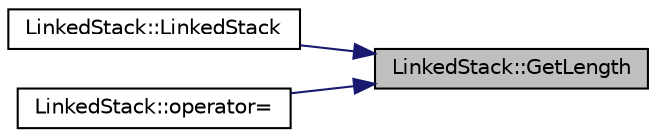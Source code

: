 digraph "LinkedStack::GetLength"
{
 // LATEX_PDF_SIZE
  edge [fontname="Helvetica",fontsize="10",labelfontname="Helvetica",labelfontsize="10"];
  node [fontname="Helvetica",fontsize="10",shape=record];
  rankdir="RL";
  Node15 [label="LinkedStack::GetLength",height=0.2,width=0.4,color="black", fillcolor="grey75", style="filled", fontcolor="black",tooltip="Get a number of Items in current Linked Stack."];
  Node15 -> Node16 [dir="back",color="midnightblue",fontsize="10",style="solid",fontname="Helvetica"];
  Node16 [label="LinkedStack::LinkedStack",height=0.2,width=0.4,color="black", fillcolor="white", style="filled",URL="$class_linked_stack.html#a1fad31c111c1b59b54a2009329ee212b",tooltip=" "];
  Node15 -> Node17 [dir="back",color="midnightblue",fontsize="10",style="solid",fontname="Helvetica"];
  Node17 [label="LinkedStack::operator=",height=0.2,width=0.4,color="black", fillcolor="white", style="filled",URL="$class_linked_stack.html#ad74e44b770e050b91df2976411f791ec",tooltip="Doing Deep copy by copy assignment operator."];
}
